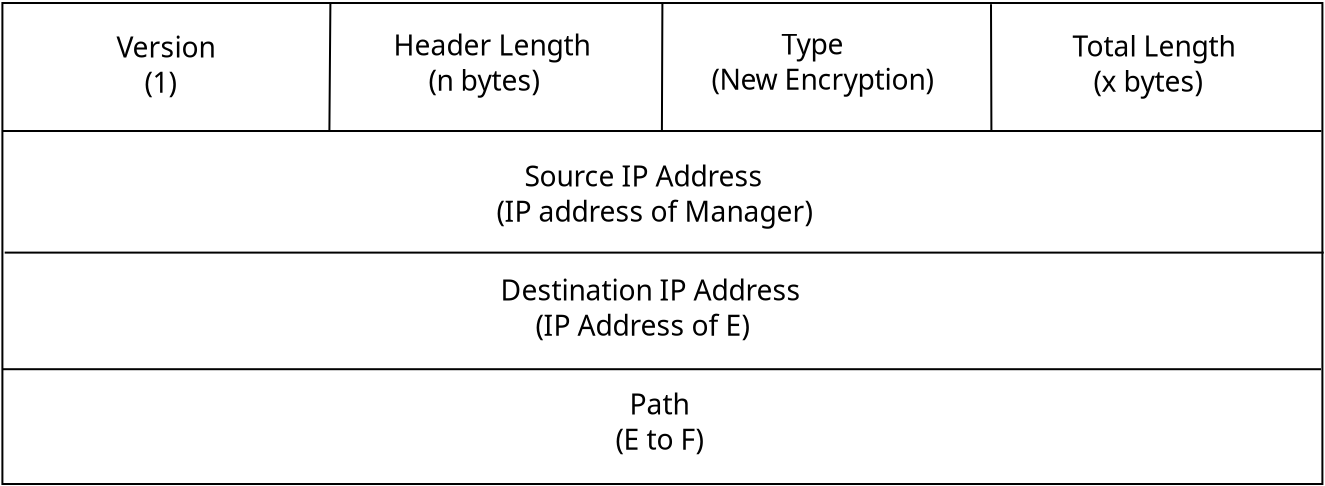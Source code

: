 <?xml version="1.0" encoding="UTF-8"?>
<dia:diagram xmlns:dia="http://www.lysator.liu.se/~alla/dia/">
  <dia:layer name="Background" visible="true" active="true">
    <dia:group>
      <dia:group>
        <dia:object type="Standard - Box" version="0" id="O0">
          <dia:attribute name="obj_pos">
            <dia:point val="8.29,4.355"/>
          </dia:attribute>
          <dia:attribute name="obj_bb">
            <dia:rectangle val="8.24,4.305;74.34,28.455"/>
          </dia:attribute>
          <dia:attribute name="elem_corner">
            <dia:point val="8.29,4.355"/>
          </dia:attribute>
          <dia:attribute name="elem_width">
            <dia:real val="66.0"/>
          </dia:attribute>
          <dia:attribute name="elem_height">
            <dia:real val="24.05"/>
          </dia:attribute>
          <dia:attribute name="show_background">
            <dia:boolean val="true"/>
          </dia:attribute>
        </dia:object>
        <dia:object type="Standard - Line" version="0" id="O1">
          <dia:attribute name="obj_pos">
            <dia:point val="24.69,4.305"/>
          </dia:attribute>
          <dia:attribute name="obj_bb">
            <dia:rectangle val="24.59,4.255;24.74,10.756"/>
          </dia:attribute>
          <dia:attribute name="conn_endpoints">
            <dia:point val="24.69,4.305"/>
            <dia:point val="24.64,10.705"/>
          </dia:attribute>
          <dia:attribute name="numcp">
            <dia:int val="1"/>
          </dia:attribute>
        </dia:object>
        <dia:object type="Standard - Line" version="0" id="O2">
          <dia:attribute name="obj_pos">
            <dia:point val="41.29,4.355"/>
          </dia:attribute>
          <dia:attribute name="obj_bb">
            <dia:rectangle val="41.215,4.305;41.34,10.806"/>
          </dia:attribute>
          <dia:attribute name="conn_endpoints">
            <dia:point val="41.29,4.355"/>
            <dia:point val="41.265,10.755"/>
          </dia:attribute>
          <dia:attribute name="numcp">
            <dia:int val="1"/>
          </dia:attribute>
          <dia:connections>
            <dia:connection handle="0" to="O0" connection="1"/>
            <dia:connection handle="1" to="O4" connection="0"/>
          </dia:connections>
        </dia:object>
        <dia:object type="Standard - Line" version="0" id="O3">
          <dia:attribute name="obj_pos">
            <dia:point val="57.72,4.415"/>
          </dia:attribute>
          <dia:attribute name="obj_bb">
            <dia:rectangle val="57.67,4.365;57.79,10.755"/>
          </dia:attribute>
          <dia:attribute name="conn_endpoints">
            <dia:point val="57.72,4.415"/>
            <dia:point val="57.74,10.705"/>
          </dia:attribute>
          <dia:attribute name="numcp">
            <dia:int val="1"/>
          </dia:attribute>
        </dia:object>
        <dia:object type="Standard - Line" version="0" id="O4">
          <dia:attribute name="obj_pos">
            <dia:point val="8.29,10.755"/>
          </dia:attribute>
          <dia:attribute name="obj_bb">
            <dia:rectangle val="8.24,10.705;74.29,10.805"/>
          </dia:attribute>
          <dia:attribute name="conn_endpoints">
            <dia:point val="8.29,10.755"/>
            <dia:point val="74.24,10.755"/>
          </dia:attribute>
          <dia:attribute name="numcp">
            <dia:int val="1"/>
          </dia:attribute>
        </dia:object>
        <dia:object type="Standard - Line" version="0" id="O5">
          <dia:attribute name="obj_pos">
            <dia:point val="8.405,16.835"/>
          </dia:attribute>
          <dia:attribute name="obj_bb">
            <dia:rectangle val="8.355,16.785;74.405,16.885"/>
          </dia:attribute>
          <dia:attribute name="conn_endpoints">
            <dia:point val="8.405,16.835"/>
            <dia:point val="74.355,16.835"/>
          </dia:attribute>
          <dia:attribute name="numcp">
            <dia:int val="1"/>
          </dia:attribute>
        </dia:object>
        <dia:object type="Standard - Line" version="0" id="O6">
          <dia:attribute name="obj_pos">
            <dia:point val="8.27,22.665"/>
          </dia:attribute>
          <dia:attribute name="obj_bb">
            <dia:rectangle val="8.22,22.615;74.27,22.715"/>
          </dia:attribute>
          <dia:attribute name="conn_endpoints">
            <dia:point val="8.27,22.665"/>
            <dia:point val="74.22,22.665"/>
          </dia:attribute>
          <dia:attribute name="numcp">
            <dia:int val="1"/>
          </dia:attribute>
        </dia:object>
      </dia:group>
      <dia:object type="Standard - Text" version="1" id="O7">
        <dia:attribute name="obj_pos">
          <dia:point val="13.99,7.08"/>
        </dia:attribute>
        <dia:attribute name="obj_bb">
          <dia:rectangle val="13.99,5.77;19.177,9.179"/>
        </dia:attribute>
        <dia:attribute name="text">
          <dia:composite type="text">
            <dia:attribute name="string">
              <dia:string>#Version
    (1)#</dia:string>
            </dia:attribute>
            <dia:attribute name="font">
              <dia:font family="sans" style="0" name="Helvetica"/>
            </dia:attribute>
            <dia:attribute name="height">
              <dia:real val="1.764"/>
            </dia:attribute>
            <dia:attribute name="pos">
              <dia:point val="13.99,7.08"/>
            </dia:attribute>
            <dia:attribute name="color">
              <dia:color val="#000000"/>
            </dia:attribute>
            <dia:attribute name="alignment">
              <dia:enum val="0"/>
            </dia:attribute>
          </dia:composite>
        </dia:attribute>
        <dia:attribute name="valign">
          <dia:enum val="3"/>
        </dia:attribute>
      </dia:object>
      <dia:object type="Standard - Text" version="1" id="O8">
        <dia:attribute name="obj_pos">
          <dia:point val="27.84,6.98"/>
        </dia:attribute>
        <dia:attribute name="obj_bb">
          <dia:rectangle val="27.84,5.67;38.288,9.079"/>
        </dia:attribute>
        <dia:attribute name="text">
          <dia:composite type="text">
            <dia:attribute name="string">
              <dia:string>#Header Length
     (n bytes)#</dia:string>
            </dia:attribute>
            <dia:attribute name="font">
              <dia:font family="sans" style="0" name="Helvetica"/>
            </dia:attribute>
            <dia:attribute name="height">
              <dia:real val="1.764"/>
            </dia:attribute>
            <dia:attribute name="pos">
              <dia:point val="27.84,6.98"/>
            </dia:attribute>
            <dia:attribute name="color">
              <dia:color val="#000000"/>
            </dia:attribute>
            <dia:attribute name="alignment">
              <dia:enum val="0"/>
            </dia:attribute>
          </dia:composite>
        </dia:attribute>
        <dia:attribute name="valign">
          <dia:enum val="3"/>
        </dia:attribute>
      </dia:object>
      <dia:object type="Standard - Text" version="1" id="O9">
        <dia:attribute name="obj_pos">
          <dia:point val="43.74,6.93"/>
        </dia:attribute>
        <dia:attribute name="obj_bb">
          <dia:rectangle val="43.74,5.62;55.94,9.029"/>
        </dia:attribute>
        <dia:attribute name="text">
          <dia:composite type="text">
            <dia:attribute name="string">
              <dia:string>#          Type
(New Encryption)#</dia:string>
            </dia:attribute>
            <dia:attribute name="font">
              <dia:font family="sans" style="0" name="Helvetica"/>
            </dia:attribute>
            <dia:attribute name="height">
              <dia:real val="1.764"/>
            </dia:attribute>
            <dia:attribute name="pos">
              <dia:point val="43.74,6.93"/>
            </dia:attribute>
            <dia:attribute name="color">
              <dia:color val="#000000"/>
            </dia:attribute>
            <dia:attribute name="alignment">
              <dia:enum val="0"/>
            </dia:attribute>
          </dia:composite>
        </dia:attribute>
        <dia:attribute name="valign">
          <dia:enum val="3"/>
        </dia:attribute>
      </dia:object>
      <dia:object type="Standard - Text" version="1" id="O10">
        <dia:attribute name="obj_pos">
          <dia:point val="61.79,7.03"/>
        </dia:attribute>
        <dia:attribute name="obj_bb">
          <dia:rectangle val="61.79,5.72;70.397,9.129"/>
        </dia:attribute>
        <dia:attribute name="text">
          <dia:composite type="text">
            <dia:attribute name="string">
              <dia:string>#Total Length
   (x bytes)#</dia:string>
            </dia:attribute>
            <dia:attribute name="font">
              <dia:font family="sans" style="0" name="Helvetica"/>
            </dia:attribute>
            <dia:attribute name="height">
              <dia:real val="1.764"/>
            </dia:attribute>
            <dia:attribute name="pos">
              <dia:point val="61.79,7.03"/>
            </dia:attribute>
            <dia:attribute name="color">
              <dia:color val="#000000"/>
            </dia:attribute>
            <dia:attribute name="alignment">
              <dia:enum val="0"/>
            </dia:attribute>
          </dia:composite>
        </dia:attribute>
        <dia:attribute name="valign">
          <dia:enum val="3"/>
        </dia:attribute>
      </dia:object>
      <dia:object type="Standard - Text" version="1" id="O11">
        <dia:attribute name="obj_pos">
          <dia:point val="32.99,13.53"/>
        </dia:attribute>
        <dia:attribute name="obj_bb">
          <dia:rectangle val="32.99,12.22;49.785,15.629"/>
        </dia:attribute>
        <dia:attribute name="text">
          <dia:composite type="text">
            <dia:attribute name="string">
              <dia:string>#    Source IP Address
(IP address of Manager)#</dia:string>
            </dia:attribute>
            <dia:attribute name="font">
              <dia:font family="sans" style="0" name="Helvetica"/>
            </dia:attribute>
            <dia:attribute name="height">
              <dia:real val="1.764"/>
            </dia:attribute>
            <dia:attribute name="pos">
              <dia:point val="32.99,13.53"/>
            </dia:attribute>
            <dia:attribute name="color">
              <dia:color val="#000000"/>
            </dia:attribute>
            <dia:attribute name="alignment">
              <dia:enum val="0"/>
            </dia:attribute>
          </dia:composite>
        </dia:attribute>
        <dia:attribute name="valign">
          <dia:enum val="3"/>
        </dia:attribute>
      </dia:object>
      <dia:object type="Standard - Text" version="1" id="O12">
        <dia:attribute name="obj_pos">
          <dia:point val="33.19,19.23"/>
        </dia:attribute>
        <dia:attribute name="obj_bb">
          <dia:rectangle val="33.19,17.92;49.065,21.329"/>
        </dia:attribute>
        <dia:attribute name="text">
          <dia:composite type="text">
            <dia:attribute name="string">
              <dia:string>#Destination IP Address
     (IP Address of E)#</dia:string>
            </dia:attribute>
            <dia:attribute name="font">
              <dia:font family="sans" style="0" name="Helvetica"/>
            </dia:attribute>
            <dia:attribute name="height">
              <dia:real val="1.764"/>
            </dia:attribute>
            <dia:attribute name="pos">
              <dia:point val="33.19,19.23"/>
            </dia:attribute>
            <dia:attribute name="color">
              <dia:color val="#000000"/>
            </dia:attribute>
            <dia:attribute name="alignment">
              <dia:enum val="0"/>
            </dia:attribute>
          </dia:composite>
        </dia:attribute>
        <dia:attribute name="valign">
          <dia:enum val="3"/>
        </dia:attribute>
      </dia:object>
      <dia:object type="Standard - Text" version="1" id="O13">
        <dia:attribute name="obj_pos">
          <dia:point val="38.94,24.93"/>
        </dia:attribute>
        <dia:attribute name="obj_bb">
          <dia:rectangle val="38.94,23.62;44.055,27.029"/>
        </dia:attribute>
        <dia:attribute name="text">
          <dia:composite type="text">
            <dia:attribute name="string">
              <dia:string>#  Path
(E to F)#</dia:string>
            </dia:attribute>
            <dia:attribute name="font">
              <dia:font family="sans" style="0" name="Helvetica"/>
            </dia:attribute>
            <dia:attribute name="height">
              <dia:real val="1.764"/>
            </dia:attribute>
            <dia:attribute name="pos">
              <dia:point val="38.94,24.93"/>
            </dia:attribute>
            <dia:attribute name="color">
              <dia:color val="#000000"/>
            </dia:attribute>
            <dia:attribute name="alignment">
              <dia:enum val="0"/>
            </dia:attribute>
          </dia:composite>
        </dia:attribute>
        <dia:attribute name="valign">
          <dia:enum val="3"/>
        </dia:attribute>
      </dia:object>
    </dia:group>
  </dia:layer>
</dia:diagram>
